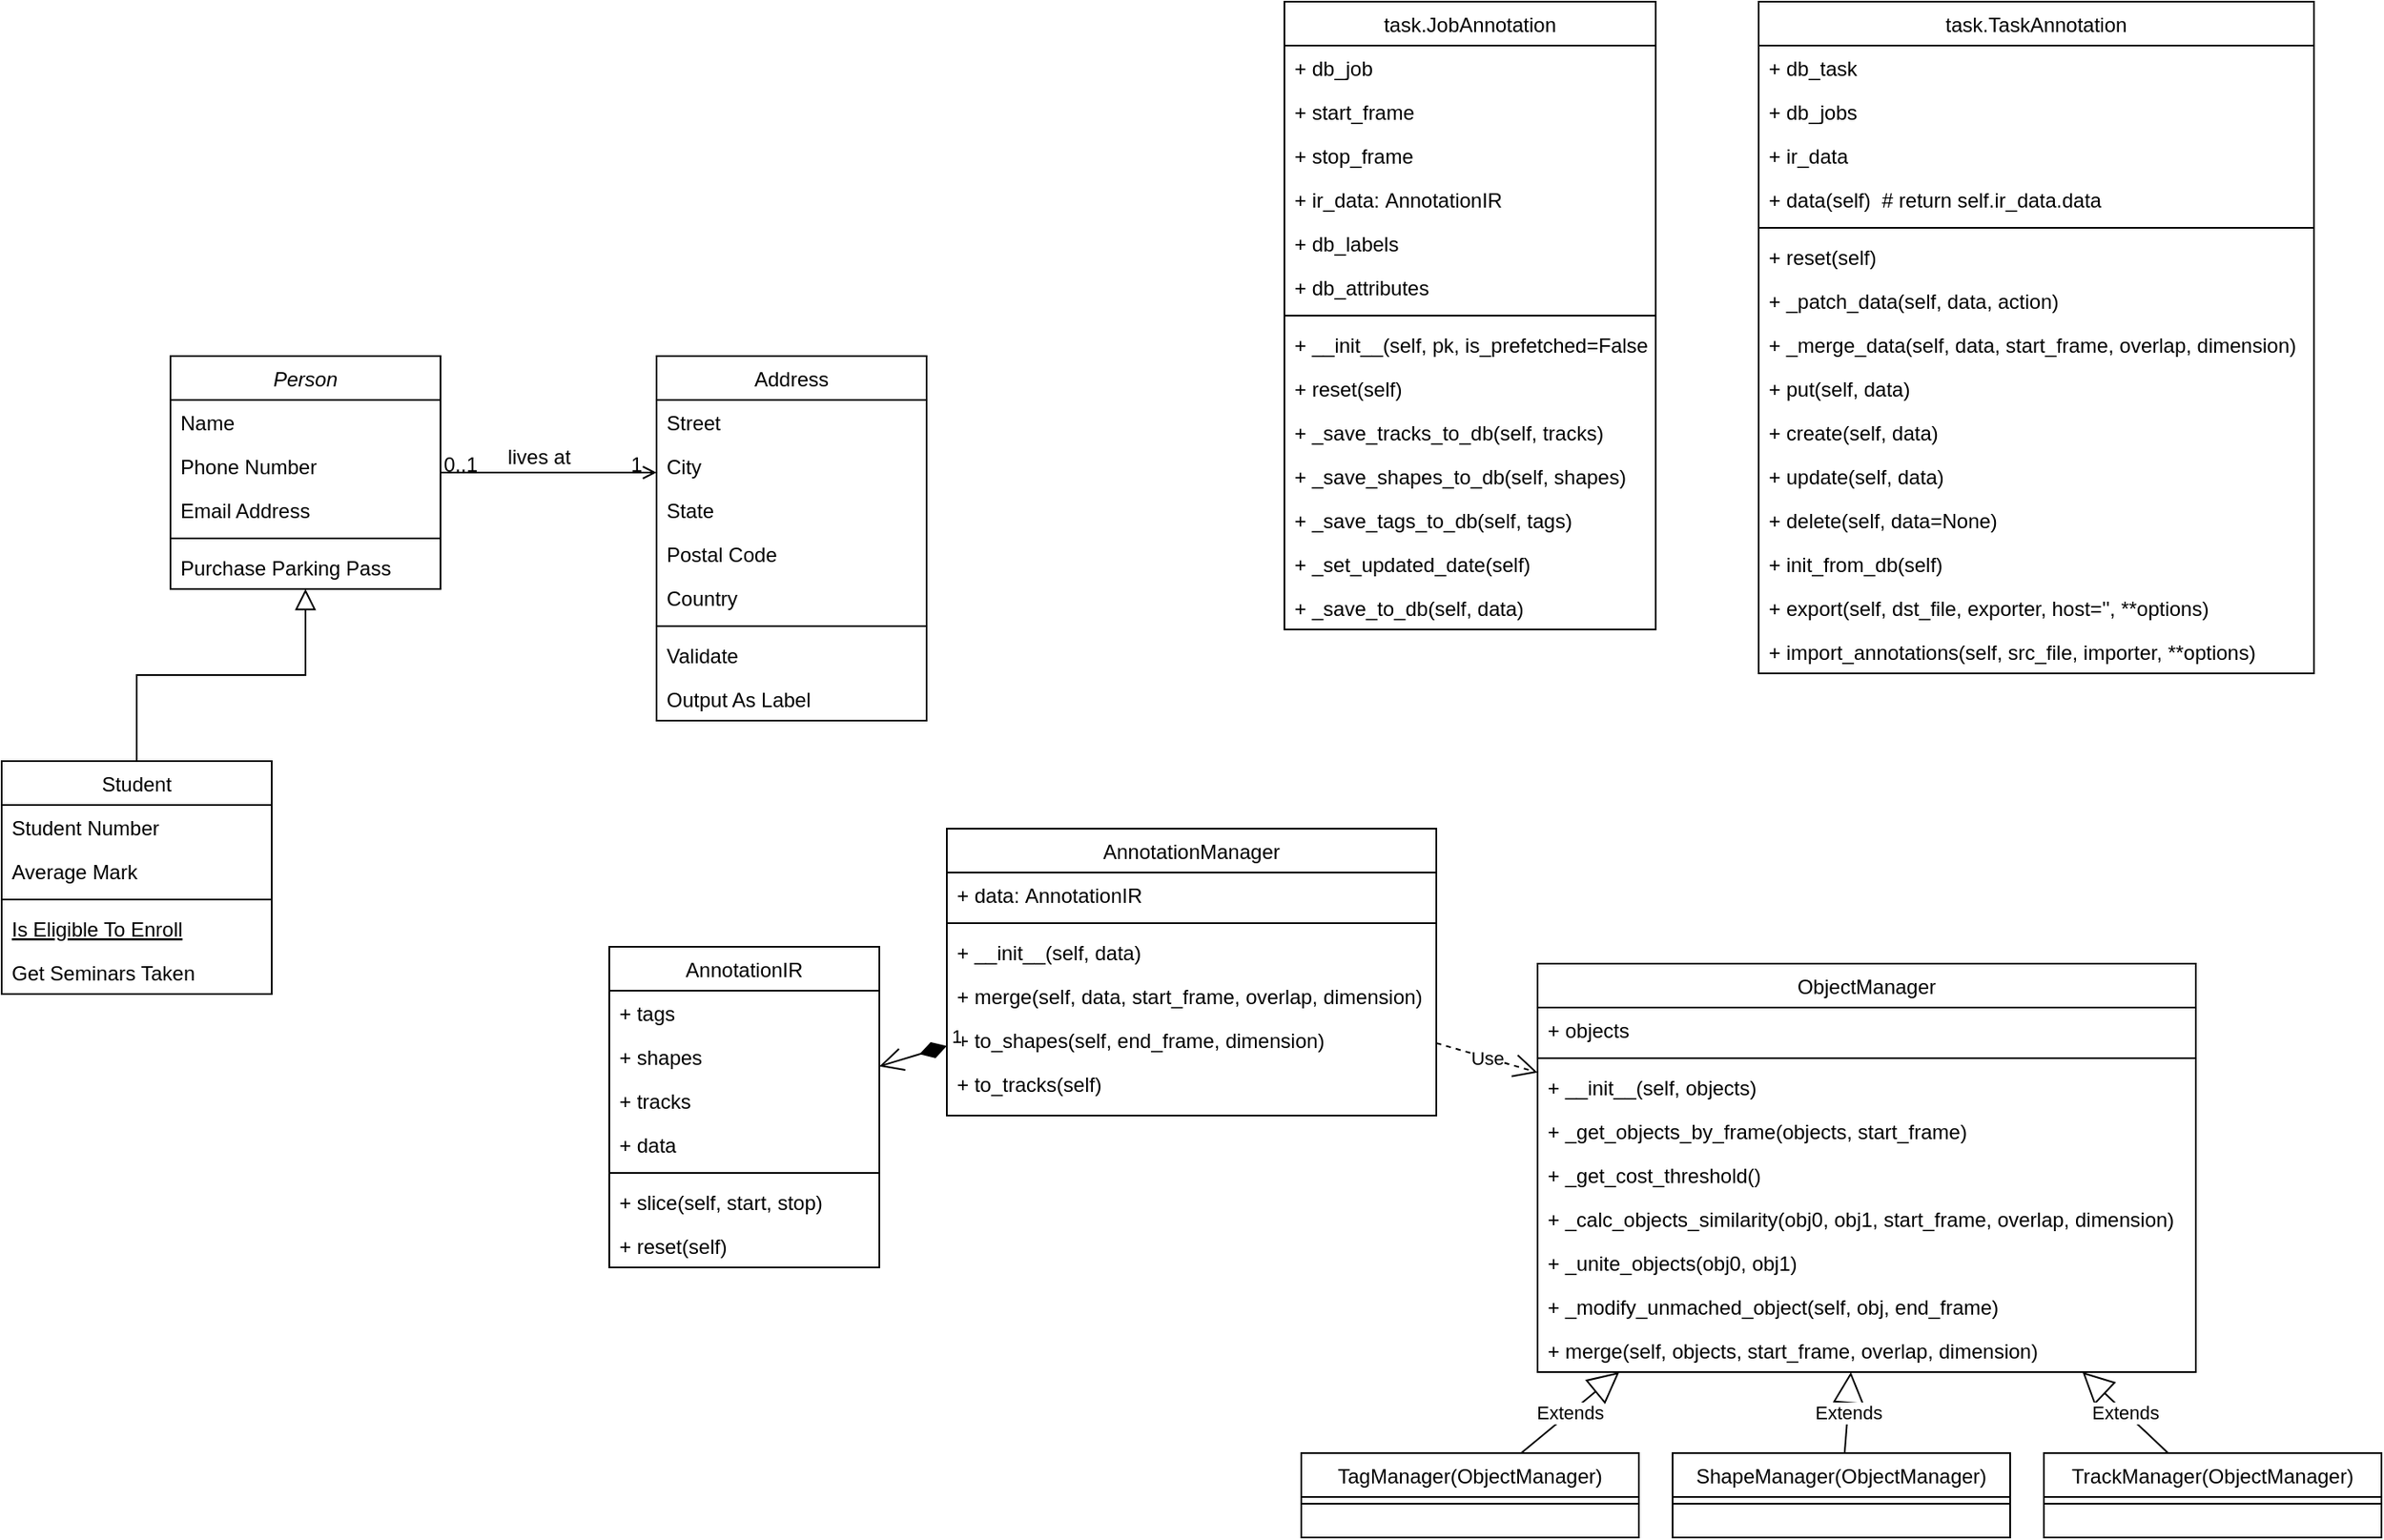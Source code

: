 <mxfile version="24.7.5">
  <diagram id="C5RBs43oDa-KdzZeNtuy" name="Page-1">
    <mxGraphModel dx="1166" dy="1772" grid="1" gridSize="10" guides="1" tooltips="1" connect="1" arrows="1" fold="1" page="1" pageScale="1" pageWidth="827" pageHeight="1169" math="0" shadow="0">
      <root>
        <mxCell id="WIyWlLk6GJQsqaUBKTNV-0" />
        <mxCell id="WIyWlLk6GJQsqaUBKTNV-1" parent="WIyWlLk6GJQsqaUBKTNV-0" />
        <mxCell id="zkfFHV4jXpPFQw0GAbJ--0" value="Person" style="swimlane;fontStyle=2;align=center;verticalAlign=top;childLayout=stackLayout;horizontal=1;startSize=26;horizontalStack=0;resizeParent=1;resizeLast=0;collapsible=1;marginBottom=0;rounded=0;shadow=0;strokeWidth=1;" parent="WIyWlLk6GJQsqaUBKTNV-1" vertex="1">
          <mxGeometry x="220" y="120" width="160" height="138" as="geometry">
            <mxRectangle x="230" y="140" width="160" height="26" as="alternateBounds" />
          </mxGeometry>
        </mxCell>
        <mxCell id="zkfFHV4jXpPFQw0GAbJ--1" value="Name" style="text;align=left;verticalAlign=top;spacingLeft=4;spacingRight=4;overflow=hidden;rotatable=0;points=[[0,0.5],[1,0.5]];portConstraint=eastwest;" parent="zkfFHV4jXpPFQw0GAbJ--0" vertex="1">
          <mxGeometry y="26" width="160" height="26" as="geometry" />
        </mxCell>
        <mxCell id="zkfFHV4jXpPFQw0GAbJ--2" value="Phone Number" style="text;align=left;verticalAlign=top;spacingLeft=4;spacingRight=4;overflow=hidden;rotatable=0;points=[[0,0.5],[1,0.5]];portConstraint=eastwest;rounded=0;shadow=0;html=0;" parent="zkfFHV4jXpPFQw0GAbJ--0" vertex="1">
          <mxGeometry y="52" width="160" height="26" as="geometry" />
        </mxCell>
        <mxCell id="zkfFHV4jXpPFQw0GAbJ--3" value="Email Address" style="text;align=left;verticalAlign=top;spacingLeft=4;spacingRight=4;overflow=hidden;rotatable=0;points=[[0,0.5],[1,0.5]];portConstraint=eastwest;rounded=0;shadow=0;html=0;" parent="zkfFHV4jXpPFQw0GAbJ--0" vertex="1">
          <mxGeometry y="78" width="160" height="26" as="geometry" />
        </mxCell>
        <mxCell id="zkfFHV4jXpPFQw0GAbJ--4" value="" style="line;html=1;strokeWidth=1;align=left;verticalAlign=middle;spacingTop=-1;spacingLeft=3;spacingRight=3;rotatable=0;labelPosition=right;points=[];portConstraint=eastwest;" parent="zkfFHV4jXpPFQw0GAbJ--0" vertex="1">
          <mxGeometry y="104" width="160" height="8" as="geometry" />
        </mxCell>
        <mxCell id="zkfFHV4jXpPFQw0GAbJ--5" value="Purchase Parking Pass" style="text;align=left;verticalAlign=top;spacingLeft=4;spacingRight=4;overflow=hidden;rotatable=0;points=[[0,0.5],[1,0.5]];portConstraint=eastwest;" parent="zkfFHV4jXpPFQw0GAbJ--0" vertex="1">
          <mxGeometry y="112" width="160" height="26" as="geometry" />
        </mxCell>
        <mxCell id="zkfFHV4jXpPFQw0GAbJ--6" value="Student" style="swimlane;fontStyle=0;align=center;verticalAlign=top;childLayout=stackLayout;horizontal=1;startSize=26;horizontalStack=0;resizeParent=1;resizeLast=0;collapsible=1;marginBottom=0;rounded=0;shadow=0;strokeWidth=1;" parent="WIyWlLk6GJQsqaUBKTNV-1" vertex="1">
          <mxGeometry x="120" y="360" width="160" height="138" as="geometry">
            <mxRectangle x="130" y="380" width="160" height="26" as="alternateBounds" />
          </mxGeometry>
        </mxCell>
        <mxCell id="zkfFHV4jXpPFQw0GAbJ--7" value="Student Number" style="text;align=left;verticalAlign=top;spacingLeft=4;spacingRight=4;overflow=hidden;rotatable=0;points=[[0,0.5],[1,0.5]];portConstraint=eastwest;" parent="zkfFHV4jXpPFQw0GAbJ--6" vertex="1">
          <mxGeometry y="26" width="160" height="26" as="geometry" />
        </mxCell>
        <mxCell id="zkfFHV4jXpPFQw0GAbJ--8" value="Average Mark" style="text;align=left;verticalAlign=top;spacingLeft=4;spacingRight=4;overflow=hidden;rotatable=0;points=[[0,0.5],[1,0.5]];portConstraint=eastwest;rounded=0;shadow=0;html=0;" parent="zkfFHV4jXpPFQw0GAbJ--6" vertex="1">
          <mxGeometry y="52" width="160" height="26" as="geometry" />
        </mxCell>
        <mxCell id="zkfFHV4jXpPFQw0GAbJ--9" value="" style="line;html=1;strokeWidth=1;align=left;verticalAlign=middle;spacingTop=-1;spacingLeft=3;spacingRight=3;rotatable=0;labelPosition=right;points=[];portConstraint=eastwest;" parent="zkfFHV4jXpPFQw0GAbJ--6" vertex="1">
          <mxGeometry y="78" width="160" height="8" as="geometry" />
        </mxCell>
        <mxCell id="zkfFHV4jXpPFQw0GAbJ--10" value="Is Eligible To Enroll" style="text;align=left;verticalAlign=top;spacingLeft=4;spacingRight=4;overflow=hidden;rotatable=0;points=[[0,0.5],[1,0.5]];portConstraint=eastwest;fontStyle=4" parent="zkfFHV4jXpPFQw0GAbJ--6" vertex="1">
          <mxGeometry y="86" width="160" height="26" as="geometry" />
        </mxCell>
        <mxCell id="zkfFHV4jXpPFQw0GAbJ--11" value="Get Seminars Taken" style="text;align=left;verticalAlign=top;spacingLeft=4;spacingRight=4;overflow=hidden;rotatable=0;points=[[0,0.5],[1,0.5]];portConstraint=eastwest;" parent="zkfFHV4jXpPFQw0GAbJ--6" vertex="1">
          <mxGeometry y="112" width="160" height="26" as="geometry" />
        </mxCell>
        <mxCell id="zkfFHV4jXpPFQw0GAbJ--12" value="" style="endArrow=block;endSize=10;endFill=0;shadow=0;strokeWidth=1;rounded=0;curved=0;edgeStyle=elbowEdgeStyle;elbow=vertical;" parent="WIyWlLk6GJQsqaUBKTNV-1" source="zkfFHV4jXpPFQw0GAbJ--6" target="zkfFHV4jXpPFQw0GAbJ--0" edge="1">
          <mxGeometry width="160" relative="1" as="geometry">
            <mxPoint x="200" y="203" as="sourcePoint" />
            <mxPoint x="200" y="203" as="targetPoint" />
          </mxGeometry>
        </mxCell>
        <mxCell id="zkfFHV4jXpPFQw0GAbJ--13" value="AnnotationIR" style="swimlane;fontStyle=0;align=center;verticalAlign=top;childLayout=stackLayout;horizontal=1;startSize=26;horizontalStack=0;resizeParent=1;resizeLast=0;collapsible=1;marginBottom=0;rounded=0;shadow=0;strokeWidth=1;" parent="WIyWlLk6GJQsqaUBKTNV-1" vertex="1">
          <mxGeometry x="480" y="470" width="160" height="190" as="geometry">
            <mxRectangle x="340" y="380" width="170" height="26" as="alternateBounds" />
          </mxGeometry>
        </mxCell>
        <mxCell id="zkfFHV4jXpPFQw0GAbJ--14" value="+ tags" style="text;align=left;verticalAlign=top;spacingLeft=4;spacingRight=4;overflow=hidden;rotatable=0;points=[[0,0.5],[1,0.5]];portConstraint=eastwest;" parent="zkfFHV4jXpPFQw0GAbJ--13" vertex="1">
          <mxGeometry y="26" width="160" height="26" as="geometry" />
        </mxCell>
        <mxCell id="V6HHi-NF8V1mAnubpnP4-0" value="+ shapes" style="text;align=left;verticalAlign=top;spacingLeft=4;spacingRight=4;overflow=hidden;rotatable=0;points=[[0,0.5],[1,0.5]];portConstraint=eastwest;" vertex="1" parent="zkfFHV4jXpPFQw0GAbJ--13">
          <mxGeometry y="52" width="160" height="26" as="geometry" />
        </mxCell>
        <mxCell id="V6HHi-NF8V1mAnubpnP4-1" value="+ tracks" style="text;align=left;verticalAlign=top;spacingLeft=4;spacingRight=4;overflow=hidden;rotatable=0;points=[[0,0.5],[1,0.5]];portConstraint=eastwest;" vertex="1" parent="zkfFHV4jXpPFQw0GAbJ--13">
          <mxGeometry y="78" width="160" height="26" as="geometry" />
        </mxCell>
        <mxCell id="V6HHi-NF8V1mAnubpnP4-2" value="+ data" style="text;align=left;verticalAlign=top;spacingLeft=4;spacingRight=4;overflow=hidden;rotatable=0;points=[[0,0.5],[1,0.5]];portConstraint=eastwest;" vertex="1" parent="zkfFHV4jXpPFQw0GAbJ--13">
          <mxGeometry y="104" width="160" height="26" as="geometry" />
        </mxCell>
        <mxCell id="zkfFHV4jXpPFQw0GAbJ--15" value="" style="line;html=1;strokeWidth=1;align=left;verticalAlign=middle;spacingTop=-1;spacingLeft=3;spacingRight=3;rotatable=0;labelPosition=right;points=[];portConstraint=eastwest;" parent="zkfFHV4jXpPFQw0GAbJ--13" vertex="1">
          <mxGeometry y="130" width="160" height="8" as="geometry" />
        </mxCell>
        <mxCell id="V6HHi-NF8V1mAnubpnP4-3" value="+ slice(self, start, stop)" style="text;align=left;verticalAlign=top;spacingLeft=4;spacingRight=4;overflow=hidden;rotatable=0;points=[[0,0.5],[1,0.5]];portConstraint=eastwest;" vertex="1" parent="zkfFHV4jXpPFQw0GAbJ--13">
          <mxGeometry y="138" width="160" height="26" as="geometry" />
        </mxCell>
        <mxCell id="V6HHi-NF8V1mAnubpnP4-4" value="+ reset(self)" style="text;align=left;verticalAlign=top;spacingLeft=4;spacingRight=4;overflow=hidden;rotatable=0;points=[[0,0.5],[1,0.5]];portConstraint=eastwest;" vertex="1" parent="zkfFHV4jXpPFQw0GAbJ--13">
          <mxGeometry y="164" width="160" height="26" as="geometry" />
        </mxCell>
        <mxCell id="zkfFHV4jXpPFQw0GAbJ--17" value="Address" style="swimlane;fontStyle=0;align=center;verticalAlign=top;childLayout=stackLayout;horizontal=1;startSize=26;horizontalStack=0;resizeParent=1;resizeLast=0;collapsible=1;marginBottom=0;rounded=0;shadow=0;strokeWidth=1;" parent="WIyWlLk6GJQsqaUBKTNV-1" vertex="1">
          <mxGeometry x="508" y="120" width="160" height="216" as="geometry">
            <mxRectangle x="550" y="140" width="160" height="26" as="alternateBounds" />
          </mxGeometry>
        </mxCell>
        <mxCell id="zkfFHV4jXpPFQw0GAbJ--18" value="Street" style="text;align=left;verticalAlign=top;spacingLeft=4;spacingRight=4;overflow=hidden;rotatable=0;points=[[0,0.5],[1,0.5]];portConstraint=eastwest;" parent="zkfFHV4jXpPFQw0GAbJ--17" vertex="1">
          <mxGeometry y="26" width="160" height="26" as="geometry" />
        </mxCell>
        <mxCell id="zkfFHV4jXpPFQw0GAbJ--19" value="City" style="text;align=left;verticalAlign=top;spacingLeft=4;spacingRight=4;overflow=hidden;rotatable=0;points=[[0,0.5],[1,0.5]];portConstraint=eastwest;rounded=0;shadow=0;html=0;" parent="zkfFHV4jXpPFQw0GAbJ--17" vertex="1">
          <mxGeometry y="52" width="160" height="26" as="geometry" />
        </mxCell>
        <mxCell id="zkfFHV4jXpPFQw0GAbJ--20" value="State" style="text;align=left;verticalAlign=top;spacingLeft=4;spacingRight=4;overflow=hidden;rotatable=0;points=[[0,0.5],[1,0.5]];portConstraint=eastwest;rounded=0;shadow=0;html=0;" parent="zkfFHV4jXpPFQw0GAbJ--17" vertex="1">
          <mxGeometry y="78" width="160" height="26" as="geometry" />
        </mxCell>
        <mxCell id="zkfFHV4jXpPFQw0GAbJ--21" value="Postal Code" style="text;align=left;verticalAlign=top;spacingLeft=4;spacingRight=4;overflow=hidden;rotatable=0;points=[[0,0.5],[1,0.5]];portConstraint=eastwest;rounded=0;shadow=0;html=0;" parent="zkfFHV4jXpPFQw0GAbJ--17" vertex="1">
          <mxGeometry y="104" width="160" height="26" as="geometry" />
        </mxCell>
        <mxCell id="zkfFHV4jXpPFQw0GAbJ--22" value="Country" style="text;align=left;verticalAlign=top;spacingLeft=4;spacingRight=4;overflow=hidden;rotatable=0;points=[[0,0.5],[1,0.5]];portConstraint=eastwest;rounded=0;shadow=0;html=0;" parent="zkfFHV4jXpPFQw0GAbJ--17" vertex="1">
          <mxGeometry y="130" width="160" height="26" as="geometry" />
        </mxCell>
        <mxCell id="zkfFHV4jXpPFQw0GAbJ--23" value="" style="line;html=1;strokeWidth=1;align=left;verticalAlign=middle;spacingTop=-1;spacingLeft=3;spacingRight=3;rotatable=0;labelPosition=right;points=[];portConstraint=eastwest;" parent="zkfFHV4jXpPFQw0GAbJ--17" vertex="1">
          <mxGeometry y="156" width="160" height="8" as="geometry" />
        </mxCell>
        <mxCell id="zkfFHV4jXpPFQw0GAbJ--24" value="Validate" style="text;align=left;verticalAlign=top;spacingLeft=4;spacingRight=4;overflow=hidden;rotatable=0;points=[[0,0.5],[1,0.5]];portConstraint=eastwest;" parent="zkfFHV4jXpPFQw0GAbJ--17" vertex="1">
          <mxGeometry y="164" width="160" height="26" as="geometry" />
        </mxCell>
        <mxCell id="zkfFHV4jXpPFQw0GAbJ--25" value="Output As Label" style="text;align=left;verticalAlign=top;spacingLeft=4;spacingRight=4;overflow=hidden;rotatable=0;points=[[0,0.5],[1,0.5]];portConstraint=eastwest;" parent="zkfFHV4jXpPFQw0GAbJ--17" vertex="1">
          <mxGeometry y="190" width="160" height="26" as="geometry" />
        </mxCell>
        <mxCell id="zkfFHV4jXpPFQw0GAbJ--26" value="" style="endArrow=open;shadow=0;strokeWidth=1;rounded=0;curved=0;endFill=1;edgeStyle=elbowEdgeStyle;elbow=vertical;" parent="WIyWlLk6GJQsqaUBKTNV-1" source="zkfFHV4jXpPFQw0GAbJ--0" target="zkfFHV4jXpPFQw0GAbJ--17" edge="1">
          <mxGeometry x="0.5" y="41" relative="1" as="geometry">
            <mxPoint x="380" y="192" as="sourcePoint" />
            <mxPoint x="540" y="192" as="targetPoint" />
            <mxPoint x="-40" y="32" as="offset" />
          </mxGeometry>
        </mxCell>
        <mxCell id="zkfFHV4jXpPFQw0GAbJ--27" value="0..1" style="resizable=0;align=left;verticalAlign=bottom;labelBackgroundColor=none;fontSize=12;" parent="zkfFHV4jXpPFQw0GAbJ--26" connectable="0" vertex="1">
          <mxGeometry x="-1" relative="1" as="geometry">
            <mxPoint y="4" as="offset" />
          </mxGeometry>
        </mxCell>
        <mxCell id="zkfFHV4jXpPFQw0GAbJ--28" value="1" style="resizable=0;align=right;verticalAlign=bottom;labelBackgroundColor=none;fontSize=12;" parent="zkfFHV4jXpPFQw0GAbJ--26" connectable="0" vertex="1">
          <mxGeometry x="1" relative="1" as="geometry">
            <mxPoint x="-7" y="4" as="offset" />
          </mxGeometry>
        </mxCell>
        <mxCell id="zkfFHV4jXpPFQw0GAbJ--29" value="lives at" style="text;html=1;resizable=0;points=[];;align=center;verticalAlign=middle;labelBackgroundColor=none;rounded=0;shadow=0;strokeWidth=1;fontSize=12;" parent="zkfFHV4jXpPFQw0GAbJ--26" vertex="1" connectable="0">
          <mxGeometry x="0.5" y="49" relative="1" as="geometry">
            <mxPoint x="-38" y="40" as="offset" />
          </mxGeometry>
        </mxCell>
        <mxCell id="V6HHi-NF8V1mAnubpnP4-5" value="AnnotationManager" style="swimlane;fontStyle=0;align=center;verticalAlign=top;childLayout=stackLayout;horizontal=1;startSize=26;horizontalStack=0;resizeParent=1;resizeLast=0;collapsible=1;marginBottom=0;rounded=0;shadow=0;strokeWidth=1;" vertex="1" parent="WIyWlLk6GJQsqaUBKTNV-1">
          <mxGeometry x="680" y="400" width="290" height="170" as="geometry">
            <mxRectangle x="340" y="380" width="170" height="26" as="alternateBounds" />
          </mxGeometry>
        </mxCell>
        <mxCell id="V6HHi-NF8V1mAnubpnP4-6" value="+ data: AnnotationIR" style="text;align=left;verticalAlign=top;spacingLeft=4;spacingRight=4;overflow=hidden;rotatable=0;points=[[0,0.5],[1,0.5]];portConstraint=eastwest;" vertex="1" parent="V6HHi-NF8V1mAnubpnP4-5">
          <mxGeometry y="26" width="290" height="26" as="geometry" />
        </mxCell>
        <mxCell id="V6HHi-NF8V1mAnubpnP4-10" value="" style="line;html=1;strokeWidth=1;align=left;verticalAlign=middle;spacingTop=-1;spacingLeft=3;spacingRight=3;rotatable=0;labelPosition=right;points=[];portConstraint=eastwest;" vertex="1" parent="V6HHi-NF8V1mAnubpnP4-5">
          <mxGeometry y="52" width="290" height="8" as="geometry" />
        </mxCell>
        <mxCell id="V6HHi-NF8V1mAnubpnP4-11" value="+ __init__(self, data)" style="text;align=left;verticalAlign=top;spacingLeft=4;spacingRight=4;overflow=hidden;rotatable=0;points=[[0,0.5],[1,0.5]];portConstraint=eastwest;" vertex="1" parent="V6HHi-NF8V1mAnubpnP4-5">
          <mxGeometry y="60" width="290" height="26" as="geometry" />
        </mxCell>
        <mxCell id="V6HHi-NF8V1mAnubpnP4-12" value="+ merge(self, data, start_frame, overlap, dimension)" style="text;align=left;verticalAlign=top;spacingLeft=4;spacingRight=4;overflow=hidden;rotatable=0;points=[[0,0.5],[1,0.5]];portConstraint=eastwest;" vertex="1" parent="V6HHi-NF8V1mAnubpnP4-5">
          <mxGeometry y="86" width="290" height="26" as="geometry" />
        </mxCell>
        <mxCell id="V6HHi-NF8V1mAnubpnP4-13" value="+ to_shapes(self, end_frame, dimension)" style="text;align=left;verticalAlign=top;spacingLeft=4;spacingRight=4;overflow=hidden;rotatable=0;points=[[0,0.5],[1,0.5]];portConstraint=eastwest;" vertex="1" parent="V6HHi-NF8V1mAnubpnP4-5">
          <mxGeometry y="112" width="290" height="26" as="geometry" />
        </mxCell>
        <mxCell id="V6HHi-NF8V1mAnubpnP4-14" value="+ to_tracks(self)" style="text;align=left;verticalAlign=top;spacingLeft=4;spacingRight=4;overflow=hidden;rotatable=0;points=[[0,0.5],[1,0.5]];portConstraint=eastwest;" vertex="1" parent="V6HHi-NF8V1mAnubpnP4-5">
          <mxGeometry y="138" width="290" height="26" as="geometry" />
        </mxCell>
        <mxCell id="V6HHi-NF8V1mAnubpnP4-15" value="ObjectManager" style="swimlane;fontStyle=0;align=center;verticalAlign=top;childLayout=stackLayout;horizontal=1;startSize=26;horizontalStack=0;resizeParent=1;resizeLast=0;collapsible=1;marginBottom=0;rounded=0;shadow=0;strokeWidth=1;" vertex="1" parent="WIyWlLk6GJQsqaUBKTNV-1">
          <mxGeometry x="1030" y="480" width="390" height="242" as="geometry">
            <mxRectangle x="340" y="380" width="170" height="26" as="alternateBounds" />
          </mxGeometry>
        </mxCell>
        <mxCell id="V6HHi-NF8V1mAnubpnP4-16" value="+ objects" style="text;align=left;verticalAlign=top;spacingLeft=4;spacingRight=4;overflow=hidden;rotatable=0;points=[[0,0.5],[1,0.5]];portConstraint=eastwest;" vertex="1" parent="V6HHi-NF8V1mAnubpnP4-15">
          <mxGeometry y="26" width="390" height="26" as="geometry" />
        </mxCell>
        <mxCell id="V6HHi-NF8V1mAnubpnP4-17" value="" style="line;html=1;strokeWidth=1;align=left;verticalAlign=middle;spacingTop=-1;spacingLeft=3;spacingRight=3;rotatable=0;labelPosition=right;points=[];portConstraint=eastwest;" vertex="1" parent="V6HHi-NF8V1mAnubpnP4-15">
          <mxGeometry y="52" width="390" height="8" as="geometry" />
        </mxCell>
        <mxCell id="V6HHi-NF8V1mAnubpnP4-18" value="+ __init__(self, objects)" style="text;align=left;verticalAlign=top;spacingLeft=4;spacingRight=4;overflow=hidden;rotatable=0;points=[[0,0.5],[1,0.5]];portConstraint=eastwest;" vertex="1" parent="V6HHi-NF8V1mAnubpnP4-15">
          <mxGeometry y="60" width="390" height="26" as="geometry" />
        </mxCell>
        <mxCell id="V6HHi-NF8V1mAnubpnP4-19" value="+ _get_objects_by_frame(objects, start_frame)" style="text;align=left;verticalAlign=top;spacingLeft=4;spacingRight=4;overflow=hidden;rotatable=0;points=[[0,0.5],[1,0.5]];portConstraint=eastwest;" vertex="1" parent="V6HHi-NF8V1mAnubpnP4-15">
          <mxGeometry y="86" width="390" height="26" as="geometry" />
        </mxCell>
        <mxCell id="V6HHi-NF8V1mAnubpnP4-20" value="+ _get_cost_threshold()" style="text;align=left;verticalAlign=top;spacingLeft=4;spacingRight=4;overflow=hidden;rotatable=0;points=[[0,0.5],[1,0.5]];portConstraint=eastwest;" vertex="1" parent="V6HHi-NF8V1mAnubpnP4-15">
          <mxGeometry y="112" width="390" height="26" as="geometry" />
        </mxCell>
        <mxCell id="V6HHi-NF8V1mAnubpnP4-21" value="+ _calc_objects_similarity(obj0, obj1, start_frame, overlap, dimension)" style="text;align=left;verticalAlign=top;spacingLeft=4;spacingRight=4;overflow=hidden;rotatable=0;points=[[0,0.5],[1,0.5]];portConstraint=eastwest;" vertex="1" parent="V6HHi-NF8V1mAnubpnP4-15">
          <mxGeometry y="138" width="390" height="26" as="geometry" />
        </mxCell>
        <mxCell id="V6HHi-NF8V1mAnubpnP4-22" value="+ _unite_objects(obj0, obj1)" style="text;align=left;verticalAlign=top;spacingLeft=4;spacingRight=4;overflow=hidden;rotatable=0;points=[[0,0.5],[1,0.5]];portConstraint=eastwest;" vertex="1" parent="V6HHi-NF8V1mAnubpnP4-15">
          <mxGeometry y="164" width="390" height="26" as="geometry" />
        </mxCell>
        <mxCell id="V6HHi-NF8V1mAnubpnP4-23" value="+ _modify_unmached_object(self, obj, end_frame)" style="text;align=left;verticalAlign=top;spacingLeft=4;spacingRight=4;overflow=hidden;rotatable=0;points=[[0,0.5],[1,0.5]];portConstraint=eastwest;" vertex="1" parent="V6HHi-NF8V1mAnubpnP4-15">
          <mxGeometry y="190" width="390" height="26" as="geometry" />
        </mxCell>
        <mxCell id="V6HHi-NF8V1mAnubpnP4-24" value="+ merge(self, objects, start_frame, overlap, dimension)" style="text;align=left;verticalAlign=top;spacingLeft=4;spacingRight=4;overflow=hidden;rotatable=0;points=[[0,0.5],[1,0.5]];portConstraint=eastwest;" vertex="1" parent="V6HHi-NF8V1mAnubpnP4-15">
          <mxGeometry y="216" width="390" height="26" as="geometry" />
        </mxCell>
        <mxCell id="V6HHi-NF8V1mAnubpnP4-25" value="TagManager(ObjectManager)" style="swimlane;fontStyle=0;align=center;verticalAlign=top;childLayout=stackLayout;horizontal=1;startSize=26;horizontalStack=0;resizeParent=1;resizeLast=0;collapsible=1;marginBottom=0;rounded=0;shadow=0;strokeWidth=1;" vertex="1" parent="WIyWlLk6GJQsqaUBKTNV-1">
          <mxGeometry x="890" y="770" width="200" height="50" as="geometry">
            <mxRectangle x="340" y="380" width="170" height="26" as="alternateBounds" />
          </mxGeometry>
        </mxCell>
        <mxCell id="V6HHi-NF8V1mAnubpnP4-27" value="" style="line;html=1;strokeWidth=1;align=left;verticalAlign=middle;spacingTop=-1;spacingLeft=3;spacingRight=3;rotatable=0;labelPosition=right;points=[];portConstraint=eastwest;" vertex="1" parent="V6HHi-NF8V1mAnubpnP4-25">
          <mxGeometry y="26" width="200" height="8" as="geometry" />
        </mxCell>
        <mxCell id="V6HHi-NF8V1mAnubpnP4-35" value="Extends" style="endArrow=block;endSize=16;endFill=0;html=1;rounded=0;" edge="1" parent="WIyWlLk6GJQsqaUBKTNV-1" source="V6HHi-NF8V1mAnubpnP4-25" target="V6HHi-NF8V1mAnubpnP4-15">
          <mxGeometry width="160" relative="1" as="geometry">
            <mxPoint x="1190" y="870" as="sourcePoint" />
            <mxPoint x="1350" y="870" as="targetPoint" />
          </mxGeometry>
        </mxCell>
        <mxCell id="V6HHi-NF8V1mAnubpnP4-36" value="ShapeManager(ObjectManager)" style="swimlane;fontStyle=0;align=center;verticalAlign=top;childLayout=stackLayout;horizontal=1;startSize=26;horizontalStack=0;resizeParent=1;resizeLast=0;collapsible=1;marginBottom=0;rounded=0;shadow=0;strokeWidth=1;" vertex="1" parent="WIyWlLk6GJQsqaUBKTNV-1">
          <mxGeometry x="1110" y="770" width="200" height="50" as="geometry">
            <mxRectangle x="340" y="380" width="170" height="26" as="alternateBounds" />
          </mxGeometry>
        </mxCell>
        <mxCell id="V6HHi-NF8V1mAnubpnP4-37" value="" style="line;html=1;strokeWidth=1;align=left;verticalAlign=middle;spacingTop=-1;spacingLeft=3;spacingRight=3;rotatable=0;labelPosition=right;points=[];portConstraint=eastwest;" vertex="1" parent="V6HHi-NF8V1mAnubpnP4-36">
          <mxGeometry y="26" width="200" height="8" as="geometry" />
        </mxCell>
        <mxCell id="V6HHi-NF8V1mAnubpnP4-38" value="TrackManager(ObjectManager)" style="swimlane;fontStyle=0;align=center;verticalAlign=top;childLayout=stackLayout;horizontal=1;startSize=26;horizontalStack=0;resizeParent=1;resizeLast=0;collapsible=1;marginBottom=0;rounded=0;shadow=0;strokeWidth=1;" vertex="1" parent="WIyWlLk6GJQsqaUBKTNV-1">
          <mxGeometry x="1330" y="770" width="200" height="50" as="geometry">
            <mxRectangle x="340" y="380" width="170" height="26" as="alternateBounds" />
          </mxGeometry>
        </mxCell>
        <mxCell id="V6HHi-NF8V1mAnubpnP4-39" value="" style="line;html=1;strokeWidth=1;align=left;verticalAlign=middle;spacingTop=-1;spacingLeft=3;spacingRight=3;rotatable=0;labelPosition=right;points=[];portConstraint=eastwest;" vertex="1" parent="V6HHi-NF8V1mAnubpnP4-38">
          <mxGeometry y="26" width="200" height="8" as="geometry" />
        </mxCell>
        <mxCell id="V6HHi-NF8V1mAnubpnP4-40" value="Extends" style="endArrow=block;endSize=16;endFill=0;html=1;rounded=0;" edge="1" parent="WIyWlLk6GJQsqaUBKTNV-1" source="V6HHi-NF8V1mAnubpnP4-36" target="V6HHi-NF8V1mAnubpnP4-15">
          <mxGeometry width="160" relative="1" as="geometry">
            <mxPoint x="1030" y="780" as="sourcePoint" />
            <mxPoint x="1088" y="732" as="targetPoint" />
          </mxGeometry>
        </mxCell>
        <mxCell id="V6HHi-NF8V1mAnubpnP4-41" value="Extends" style="endArrow=block;endSize=16;endFill=0;html=1;rounded=0;" edge="1" parent="WIyWlLk6GJQsqaUBKTNV-1" source="V6HHi-NF8V1mAnubpnP4-38" target="V6HHi-NF8V1mAnubpnP4-15">
          <mxGeometry width="160" relative="1" as="geometry">
            <mxPoint x="1222" y="780" as="sourcePoint" />
            <mxPoint x="1226" y="732" as="targetPoint" />
          </mxGeometry>
        </mxCell>
        <mxCell id="V6HHi-NF8V1mAnubpnP4-43" value="1" style="endArrow=open;html=1;endSize=12;startArrow=diamondThin;startSize=14;startFill=1;align=left;verticalAlign=bottom;rounded=0;" edge="1" parent="WIyWlLk6GJQsqaUBKTNV-1" source="V6HHi-NF8V1mAnubpnP4-5" target="zkfFHV4jXpPFQw0GAbJ--13">
          <mxGeometry x="-1" y="3" relative="1" as="geometry">
            <mxPoint x="980" y="537" as="sourcePoint" />
            <mxPoint x="1040" y="554" as="targetPoint" />
          </mxGeometry>
        </mxCell>
        <mxCell id="V6HHi-NF8V1mAnubpnP4-44" value="Use" style="endArrow=open;endSize=12;dashed=1;html=1;rounded=0;" edge="1" parent="WIyWlLk6GJQsqaUBKTNV-1" source="V6HHi-NF8V1mAnubpnP4-5" target="V6HHi-NF8V1mAnubpnP4-15">
          <mxGeometry width="160" relative="1" as="geometry">
            <mxPoint x="770" y="690" as="sourcePoint" />
            <mxPoint x="930" y="690" as="targetPoint" />
          </mxGeometry>
        </mxCell>
        <mxCell id="V6HHi-NF8V1mAnubpnP4-45" value="task.JobAnnotation" style="swimlane;fontStyle=0;align=center;verticalAlign=top;childLayout=stackLayout;horizontal=1;startSize=26;horizontalStack=0;resizeParent=1;resizeLast=0;collapsible=1;marginBottom=0;rounded=0;shadow=0;strokeWidth=1;" vertex="1" parent="WIyWlLk6GJQsqaUBKTNV-1">
          <mxGeometry x="880" y="-90" width="220" height="372" as="geometry">
            <mxRectangle x="550" y="140" width="160" height="26" as="alternateBounds" />
          </mxGeometry>
        </mxCell>
        <mxCell id="V6HHi-NF8V1mAnubpnP4-53" value="+ db_job" style="text;align=left;verticalAlign=top;spacingLeft=4;spacingRight=4;overflow=hidden;rotatable=0;points=[[0,0.5],[1,0.5]];portConstraint=eastwest;" vertex="1" parent="V6HHi-NF8V1mAnubpnP4-45">
          <mxGeometry y="26" width="220" height="26" as="geometry" />
        </mxCell>
        <mxCell id="V6HHi-NF8V1mAnubpnP4-63" value="+ start_frame" style="text;align=left;verticalAlign=top;spacingLeft=4;spacingRight=4;overflow=hidden;rotatable=0;points=[[0,0.5],[1,0.5]];portConstraint=eastwest;" vertex="1" parent="V6HHi-NF8V1mAnubpnP4-45">
          <mxGeometry y="52" width="220" height="26" as="geometry" />
        </mxCell>
        <mxCell id="V6HHi-NF8V1mAnubpnP4-64" value="+ stop_frame" style="text;align=left;verticalAlign=top;spacingLeft=4;spacingRight=4;overflow=hidden;rotatable=0;points=[[0,0.5],[1,0.5]];portConstraint=eastwest;" vertex="1" parent="V6HHi-NF8V1mAnubpnP4-45">
          <mxGeometry y="78" width="220" height="26" as="geometry" />
        </mxCell>
        <mxCell id="V6HHi-NF8V1mAnubpnP4-65" value="+ ir_data: AnnotationIR" style="text;align=left;verticalAlign=top;spacingLeft=4;spacingRight=4;overflow=hidden;rotatable=0;points=[[0,0.5],[1,0.5]];portConstraint=eastwest;" vertex="1" parent="V6HHi-NF8V1mAnubpnP4-45">
          <mxGeometry y="104" width="220" height="26" as="geometry" />
        </mxCell>
        <mxCell id="V6HHi-NF8V1mAnubpnP4-66" value="+ db_labels" style="text;align=left;verticalAlign=top;spacingLeft=4;spacingRight=4;overflow=hidden;rotatable=0;points=[[0,0.5],[1,0.5]];portConstraint=eastwest;" vertex="1" parent="V6HHi-NF8V1mAnubpnP4-45">
          <mxGeometry y="130" width="220" height="26" as="geometry" />
        </mxCell>
        <mxCell id="V6HHi-NF8V1mAnubpnP4-67" value="+ db_attributes" style="text;align=left;verticalAlign=top;spacingLeft=4;spacingRight=4;overflow=hidden;rotatable=0;points=[[0,0.5],[1,0.5]];portConstraint=eastwest;" vertex="1" parent="V6HHi-NF8V1mAnubpnP4-45">
          <mxGeometry y="156" width="220" height="26" as="geometry" />
        </mxCell>
        <mxCell id="V6HHi-NF8V1mAnubpnP4-51" value="" style="line;html=1;strokeWidth=1;align=left;verticalAlign=middle;spacingTop=-1;spacingLeft=3;spacingRight=3;rotatable=0;labelPosition=right;points=[];portConstraint=eastwest;" vertex="1" parent="V6HHi-NF8V1mAnubpnP4-45">
          <mxGeometry y="182" width="220" height="8" as="geometry" />
        </mxCell>
        <mxCell id="V6HHi-NF8V1mAnubpnP4-52" value="+ __init__(self, pk, is_prefetched=False)" style="text;align=left;verticalAlign=top;spacingLeft=4;spacingRight=4;overflow=hidden;rotatable=0;points=[[0,0.5],[1,0.5]];portConstraint=eastwest;" vertex="1" parent="V6HHi-NF8V1mAnubpnP4-45">
          <mxGeometry y="190" width="220" height="26" as="geometry" />
        </mxCell>
        <mxCell id="V6HHi-NF8V1mAnubpnP4-68" value="+ reset(self)" style="text;align=left;verticalAlign=top;spacingLeft=4;spacingRight=4;overflow=hidden;rotatable=0;points=[[0,0.5],[1,0.5]];portConstraint=eastwest;" vertex="1" parent="V6HHi-NF8V1mAnubpnP4-45">
          <mxGeometry y="216" width="220" height="26" as="geometry" />
        </mxCell>
        <mxCell id="V6HHi-NF8V1mAnubpnP4-69" value="+ _save_tracks_to_db(self, tracks)" style="text;align=left;verticalAlign=top;spacingLeft=4;spacingRight=4;overflow=hidden;rotatable=0;points=[[0,0.5],[1,0.5]];portConstraint=eastwest;" vertex="1" parent="V6HHi-NF8V1mAnubpnP4-45">
          <mxGeometry y="242" width="220" height="26" as="geometry" />
        </mxCell>
        <mxCell id="V6HHi-NF8V1mAnubpnP4-70" value="+ _save_shapes_to_db(self, shapes)" style="text;align=left;verticalAlign=top;spacingLeft=4;spacingRight=4;overflow=hidden;rotatable=0;points=[[0,0.5],[1,0.5]];portConstraint=eastwest;" vertex="1" parent="V6HHi-NF8V1mAnubpnP4-45">
          <mxGeometry y="268" width="220" height="26" as="geometry" />
        </mxCell>
        <mxCell id="V6HHi-NF8V1mAnubpnP4-71" value="+ _save_tags_to_db(self, tags)" style="text;align=left;verticalAlign=top;spacingLeft=4;spacingRight=4;overflow=hidden;rotatable=0;points=[[0,0.5],[1,0.5]];portConstraint=eastwest;" vertex="1" parent="V6HHi-NF8V1mAnubpnP4-45">
          <mxGeometry y="294" width="220" height="26" as="geometry" />
        </mxCell>
        <mxCell id="V6HHi-NF8V1mAnubpnP4-72" value="+ _set_updated_date(self)" style="text;align=left;verticalAlign=top;spacingLeft=4;spacingRight=4;overflow=hidden;rotatable=0;points=[[0,0.5],[1,0.5]];portConstraint=eastwest;" vertex="1" parent="V6HHi-NF8V1mAnubpnP4-45">
          <mxGeometry y="320" width="220" height="26" as="geometry" />
        </mxCell>
        <mxCell id="V6HHi-NF8V1mAnubpnP4-73" value="+ _save_to_db(self, data)" style="text;align=left;verticalAlign=top;spacingLeft=4;spacingRight=4;overflow=hidden;rotatable=0;points=[[0,0.5],[1,0.5]];portConstraint=eastwest;" vertex="1" parent="V6HHi-NF8V1mAnubpnP4-45">
          <mxGeometry y="346" width="220" height="26" as="geometry" />
        </mxCell>
        <mxCell id="V6HHi-NF8V1mAnubpnP4-54" value="task.TaskAnnotation" style="swimlane;fontStyle=0;align=center;verticalAlign=top;childLayout=stackLayout;horizontal=1;startSize=26;horizontalStack=0;resizeParent=1;resizeLast=0;collapsible=1;marginBottom=0;rounded=0;shadow=0;strokeWidth=1;" vertex="1" parent="WIyWlLk6GJQsqaUBKTNV-1">
          <mxGeometry x="1161" y="-90" width="329" height="398" as="geometry">
            <mxRectangle x="550" y="140" width="160" height="26" as="alternateBounds" />
          </mxGeometry>
        </mxCell>
        <mxCell id="V6HHi-NF8V1mAnubpnP4-61" value="+ db_task" style="text;align=left;verticalAlign=top;spacingLeft=4;spacingRight=4;overflow=hidden;rotatable=0;points=[[0,0.5],[1,0.5]];portConstraint=eastwest;" vertex="1" parent="V6HHi-NF8V1mAnubpnP4-54">
          <mxGeometry y="26" width="329" height="26" as="geometry" />
        </mxCell>
        <mxCell id="V6HHi-NF8V1mAnubpnP4-62" value="+ db_jobs" style="text;align=left;verticalAlign=top;spacingLeft=4;spacingRight=4;overflow=hidden;rotatable=0;points=[[0,0.5],[1,0.5]];portConstraint=eastwest;" vertex="1" parent="V6HHi-NF8V1mAnubpnP4-54">
          <mxGeometry y="52" width="329" height="26" as="geometry" />
        </mxCell>
        <mxCell id="V6HHi-NF8V1mAnubpnP4-74" value="+ ir_data" style="text;align=left;verticalAlign=top;spacingLeft=4;spacingRight=4;overflow=hidden;rotatable=0;points=[[0,0.5],[1,0.5]];portConstraint=eastwest;" vertex="1" parent="V6HHi-NF8V1mAnubpnP4-54">
          <mxGeometry y="78" width="329" height="26" as="geometry" />
        </mxCell>
        <mxCell id="V6HHi-NF8V1mAnubpnP4-85" value="+ data(self)  # return self.ir_data.data" style="text;align=left;verticalAlign=top;spacingLeft=4;spacingRight=4;overflow=hidden;rotatable=0;points=[[0,0.5],[1,0.5]];portConstraint=eastwest;" vertex="1" parent="V6HHi-NF8V1mAnubpnP4-54">
          <mxGeometry y="104" width="329" height="26" as="geometry" />
        </mxCell>
        <mxCell id="V6HHi-NF8V1mAnubpnP4-60" value="" style="line;html=1;strokeWidth=1;align=left;verticalAlign=middle;spacingTop=-1;spacingLeft=3;spacingRight=3;rotatable=0;labelPosition=right;points=[];portConstraint=eastwest;" vertex="1" parent="V6HHi-NF8V1mAnubpnP4-54">
          <mxGeometry y="130" width="329" height="8" as="geometry" />
        </mxCell>
        <mxCell id="V6HHi-NF8V1mAnubpnP4-75" value="+ reset(self)" style="text;align=left;verticalAlign=top;spacingLeft=4;spacingRight=4;overflow=hidden;rotatable=0;points=[[0,0.5],[1,0.5]];portConstraint=eastwest;" vertex="1" parent="V6HHi-NF8V1mAnubpnP4-54">
          <mxGeometry y="138" width="329" height="26" as="geometry" />
        </mxCell>
        <mxCell id="V6HHi-NF8V1mAnubpnP4-76" value="+ _patch_data(self, data, action)" style="text;align=left;verticalAlign=top;spacingLeft=4;spacingRight=4;overflow=hidden;rotatable=0;points=[[0,0.5],[1,0.5]];portConstraint=eastwest;" vertex="1" parent="V6HHi-NF8V1mAnubpnP4-54">
          <mxGeometry y="164" width="329" height="26" as="geometry" />
        </mxCell>
        <mxCell id="V6HHi-NF8V1mAnubpnP4-77" value="+ _merge_data(self, data, start_frame, overlap, dimension)" style="text;align=left;verticalAlign=top;spacingLeft=4;spacingRight=4;overflow=hidden;rotatable=0;points=[[0,0.5],[1,0.5]];portConstraint=eastwest;" vertex="1" parent="V6HHi-NF8V1mAnubpnP4-54">
          <mxGeometry y="190" width="329" height="26" as="geometry" />
        </mxCell>
        <mxCell id="V6HHi-NF8V1mAnubpnP4-78" value="+ put(self, data)" style="text;align=left;verticalAlign=top;spacingLeft=4;spacingRight=4;overflow=hidden;rotatable=0;points=[[0,0.5],[1,0.5]];portConstraint=eastwest;" vertex="1" parent="V6HHi-NF8V1mAnubpnP4-54">
          <mxGeometry y="216" width="329" height="26" as="geometry" />
        </mxCell>
        <mxCell id="V6HHi-NF8V1mAnubpnP4-79" value="+ create(self, data)" style="text;align=left;verticalAlign=top;spacingLeft=4;spacingRight=4;overflow=hidden;rotatable=0;points=[[0,0.5],[1,0.5]];portConstraint=eastwest;" vertex="1" parent="V6HHi-NF8V1mAnubpnP4-54">
          <mxGeometry y="242" width="329" height="26" as="geometry" />
        </mxCell>
        <mxCell id="V6HHi-NF8V1mAnubpnP4-80" value="+ update(self, data)" style="text;align=left;verticalAlign=top;spacingLeft=4;spacingRight=4;overflow=hidden;rotatable=0;points=[[0,0.5],[1,0.5]];portConstraint=eastwest;" vertex="1" parent="V6HHi-NF8V1mAnubpnP4-54">
          <mxGeometry y="268" width="329" height="26" as="geometry" />
        </mxCell>
        <mxCell id="V6HHi-NF8V1mAnubpnP4-81" value="+ delete(self, data=None)" style="text;align=left;verticalAlign=top;spacingLeft=4;spacingRight=4;overflow=hidden;rotatable=0;points=[[0,0.5],[1,0.5]];portConstraint=eastwest;" vertex="1" parent="V6HHi-NF8V1mAnubpnP4-54">
          <mxGeometry y="294" width="329" height="26" as="geometry" />
        </mxCell>
        <mxCell id="V6HHi-NF8V1mAnubpnP4-82" value="+ init_from_db(self)" style="text;align=left;verticalAlign=top;spacingLeft=4;spacingRight=4;overflow=hidden;rotatable=0;points=[[0,0.5],[1,0.5]];portConstraint=eastwest;" vertex="1" parent="V6HHi-NF8V1mAnubpnP4-54">
          <mxGeometry y="320" width="329" height="26" as="geometry" />
        </mxCell>
        <mxCell id="V6HHi-NF8V1mAnubpnP4-83" value="+ export(self, dst_file, exporter, host=&#39;&#39;, **options)" style="text;align=left;verticalAlign=top;spacingLeft=4;spacingRight=4;overflow=hidden;rotatable=0;points=[[0,0.5],[1,0.5]];portConstraint=eastwest;" vertex="1" parent="V6HHi-NF8V1mAnubpnP4-54">
          <mxGeometry y="346" width="329" height="26" as="geometry" />
        </mxCell>
        <mxCell id="V6HHi-NF8V1mAnubpnP4-84" value="+ import_annotations(self, src_file, importer, **options)" style="text;align=left;verticalAlign=top;spacingLeft=4;spacingRight=4;overflow=hidden;rotatable=0;points=[[0,0.5],[1,0.5]];portConstraint=eastwest;" vertex="1" parent="V6HHi-NF8V1mAnubpnP4-54">
          <mxGeometry y="372" width="329" height="26" as="geometry" />
        </mxCell>
      </root>
    </mxGraphModel>
  </diagram>
</mxfile>
